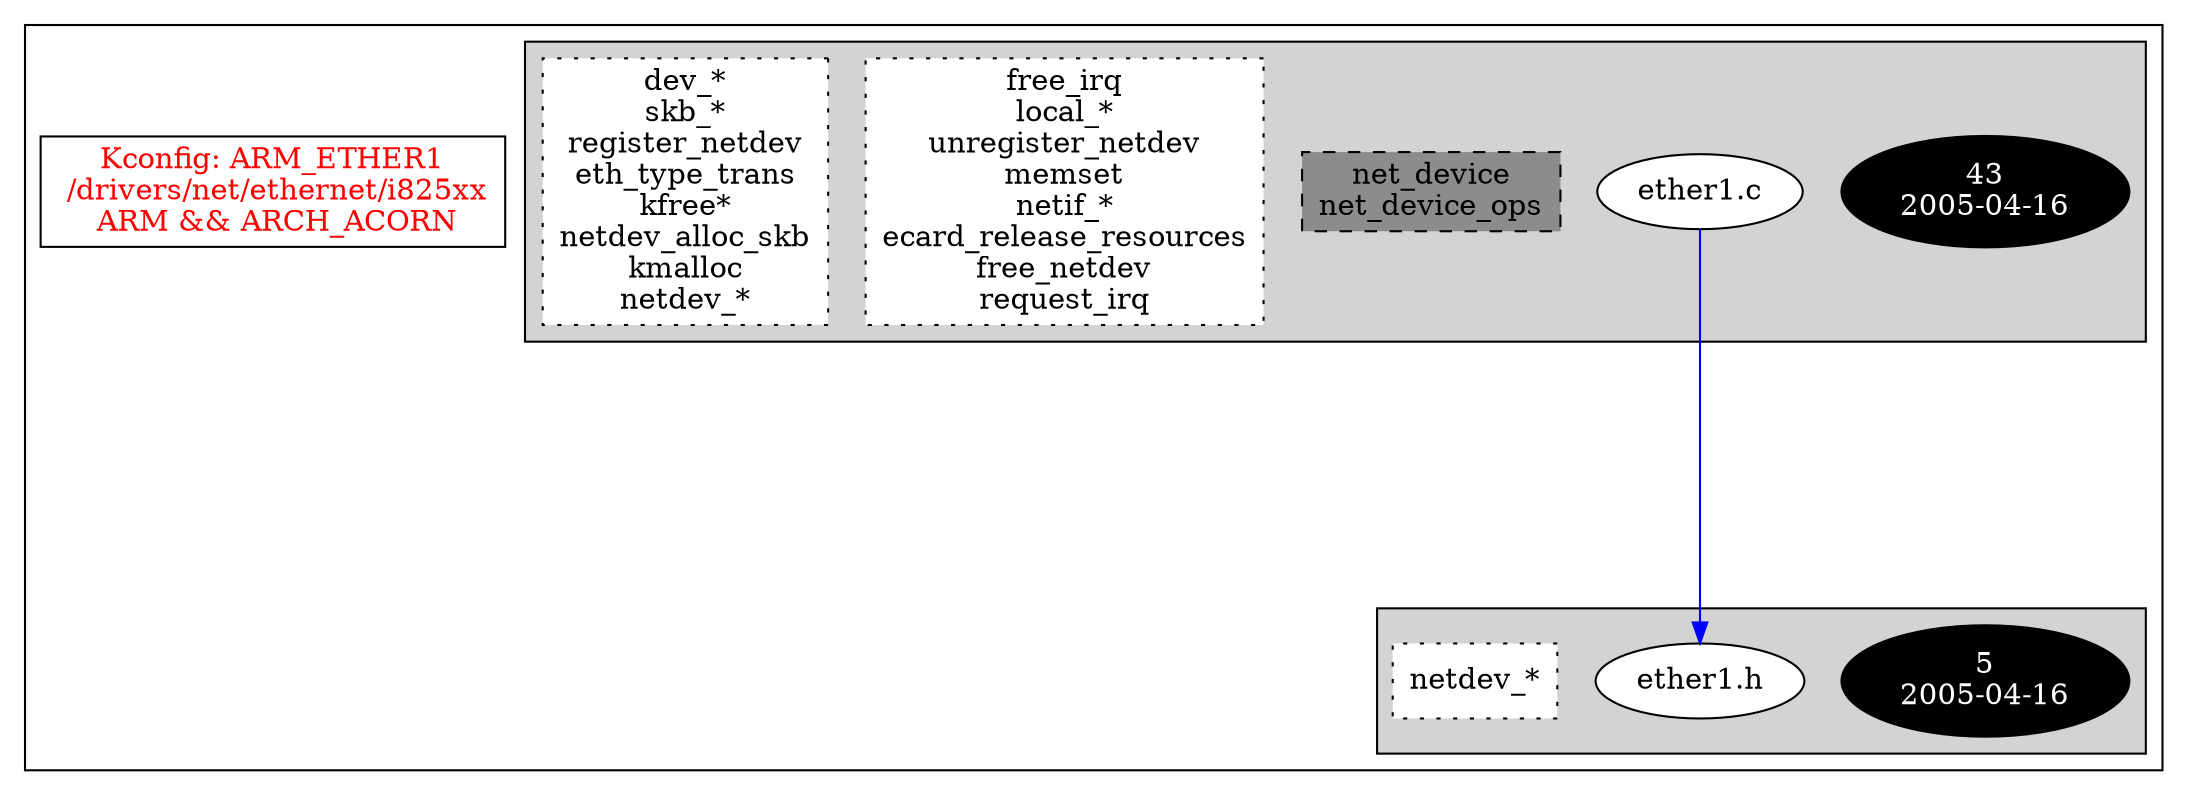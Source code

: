 digraph Driver {
	ranksep=2;
	splines=ortho;
	//Symbol: ARM_ETHER1
	subgraph "cluster_ARM_ETHER1"{
		subgraph "cluster_ether1.h" {
			style=filled
			"commit_ether1.h" [style=filled, fillcolor=black, fontcolor=white, label="5\n2005-04-16"];
			"ether1.h" [style=filled, fillcolor=white, fontcolor=black, label="ether1.h\n"];
			"funccall0-ether1.h" [style="filled,dotted" shape=box, fillcolor=white, fontcolor=black, label="netdev_*\n"];
		}
		subgraph "cluster_ether1.c" {
			style=filled
			"commit_ether1.c" [style=filled, fillcolor=black, fontcolor=white, label="43\n2005-04-16"];
			"ether1.c" [style=filled, fillcolor=white, fontcolor=black, label="ether1.c\n"];
			"structs-ether1.c" [style="filled,dashed" shape=box, fillcolor=grey55, fontcolor=black, label="net_device\nnet_device_ops\n"];
			"funccall2-ether1.c" [style="filled,dotted" shape=box, fillcolor=white, fontcolor=black, label="free_irq\nlocal_*\nunregister_netdev\nmemset\nnetif_*\necard_release_resources\nfree_netdev\nrequest_irq\n"];
			"funccall1-ether1.c" [style="filled,dotted" shape=box, fillcolor=white, fontcolor=black, label="dev_*\nskb_*\nregister_netdev\neth_type_trans\nkfree*\nnetdev_alloc_skb\nkmalloc\nnetdev_*\n"];
		}
		"K:ARM_ETHER1" [label="Kconfig: ARM_ETHER1\n /drivers/net/ethernet/i825xx\n  ARM && ARCH_ACORN ", shape=box, fontcolor=red];
	}
"ether1.c" -> "ether1.h"[color=blue];
}
